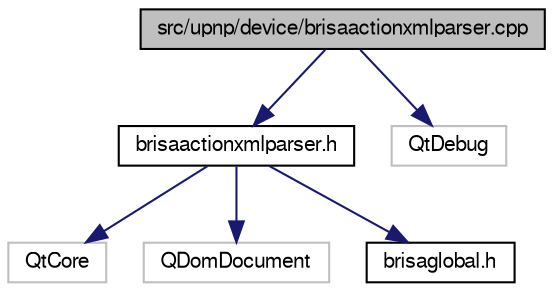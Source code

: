digraph G
{
  bgcolor="transparent";
  edge [fontname="FreeSans",fontsize="10",labelfontname="FreeSans",labelfontsize="10"];
  node [fontname="FreeSans",fontsize="10",shape=record];
  Node1 [label="src/upnp/device/brisaactionxmlparser.cpp",height=0.2,width=0.4,color="black", fillcolor="grey75", style="filled" fontcolor="black"];
  Node1 -> Node2 [color="midnightblue",fontsize="10",style="solid"];
  Node2 [label="brisaactionxmlparser.h",height=0.2,width=0.4,color="black",URL="$brisaactionxmlparser_8h.html"];
  Node2 -> Node3 [color="midnightblue",fontsize="10",style="solid"];
  Node3 [label="QtCore",height=0.2,width=0.4,color="grey75"];
  Node2 -> Node4 [color="midnightblue",fontsize="10",style="solid"];
  Node4 [label="QDomDocument",height=0.2,width=0.4,color="grey75"];
  Node2 -> Node5 [color="midnightblue",fontsize="10",style="solid"];
  Node5 [label="brisaglobal.h",height=0.2,width=0.4,color="black",URL="$brisaglobal_8h.html"];
  Node1 -> Node6 [color="midnightblue",fontsize="10",style="solid"];
  Node6 [label="QtDebug",height=0.2,width=0.4,color="grey75"];
}
